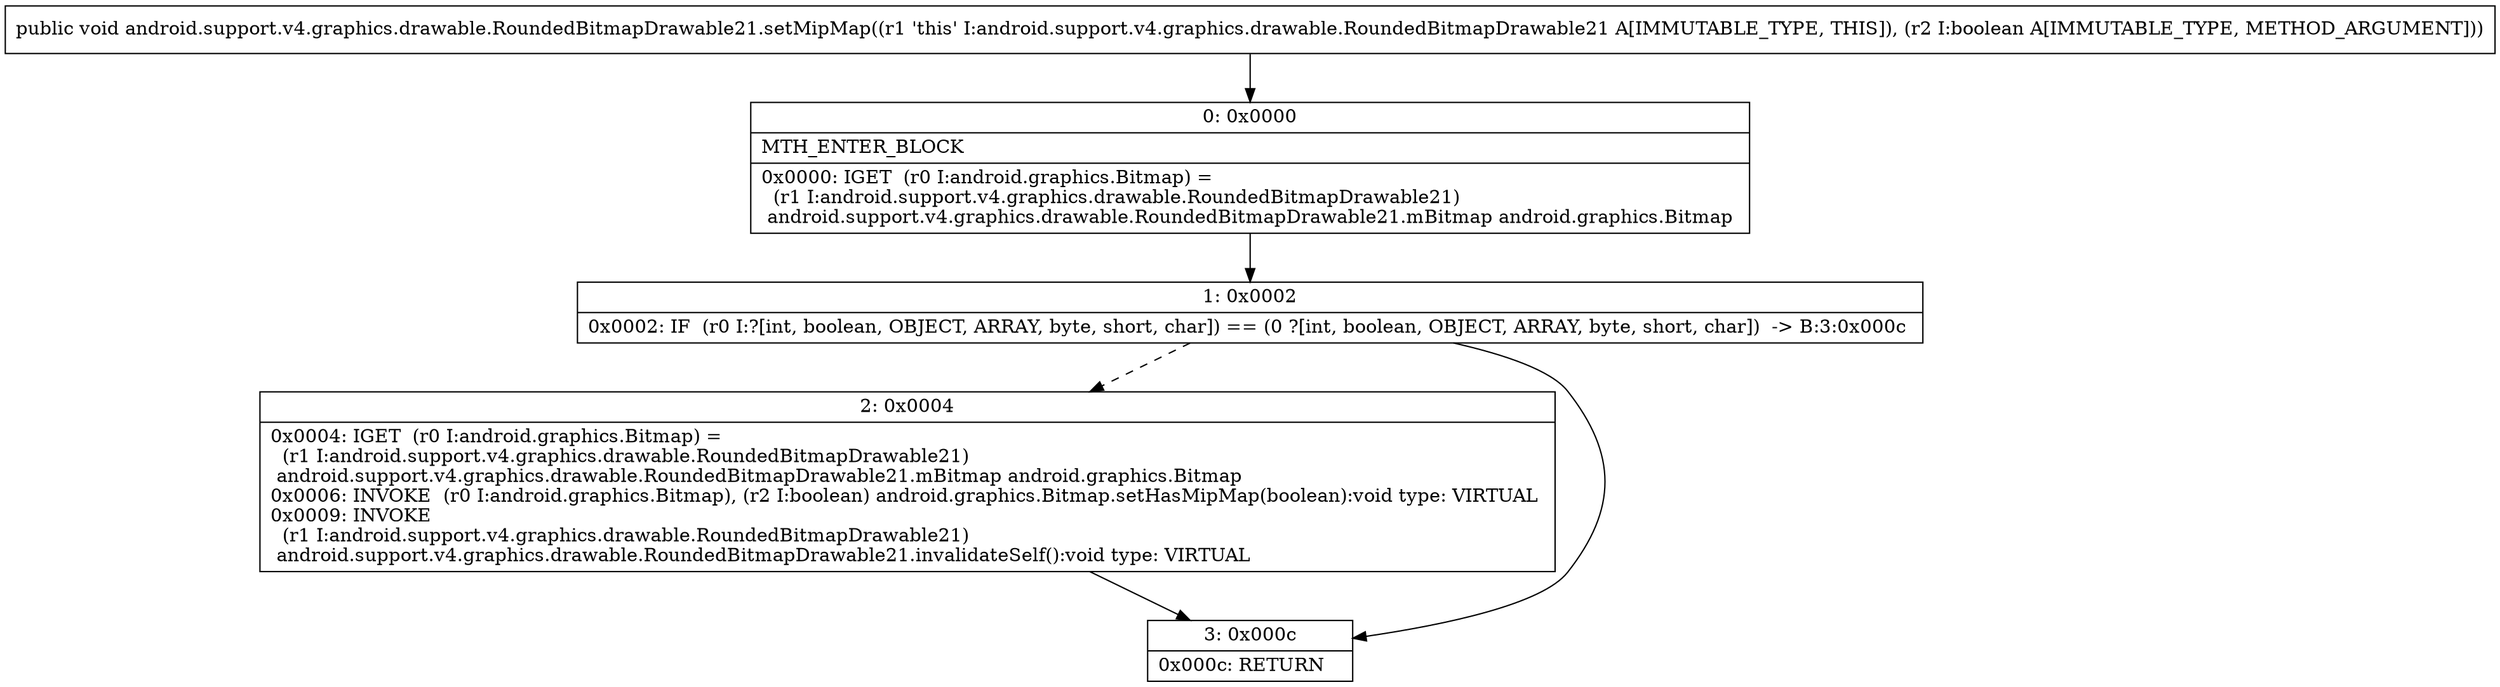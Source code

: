 digraph "CFG forandroid.support.v4.graphics.drawable.RoundedBitmapDrawable21.setMipMap(Z)V" {
Node_0 [shape=record,label="{0\:\ 0x0000|MTH_ENTER_BLOCK\l|0x0000: IGET  (r0 I:android.graphics.Bitmap) = \l  (r1 I:android.support.v4.graphics.drawable.RoundedBitmapDrawable21)\l android.support.v4.graphics.drawable.RoundedBitmapDrawable21.mBitmap android.graphics.Bitmap \l}"];
Node_1 [shape=record,label="{1\:\ 0x0002|0x0002: IF  (r0 I:?[int, boolean, OBJECT, ARRAY, byte, short, char]) == (0 ?[int, boolean, OBJECT, ARRAY, byte, short, char])  \-\> B:3:0x000c \l}"];
Node_2 [shape=record,label="{2\:\ 0x0004|0x0004: IGET  (r0 I:android.graphics.Bitmap) = \l  (r1 I:android.support.v4.graphics.drawable.RoundedBitmapDrawable21)\l android.support.v4.graphics.drawable.RoundedBitmapDrawable21.mBitmap android.graphics.Bitmap \l0x0006: INVOKE  (r0 I:android.graphics.Bitmap), (r2 I:boolean) android.graphics.Bitmap.setHasMipMap(boolean):void type: VIRTUAL \l0x0009: INVOKE  \l  (r1 I:android.support.v4.graphics.drawable.RoundedBitmapDrawable21)\l android.support.v4.graphics.drawable.RoundedBitmapDrawable21.invalidateSelf():void type: VIRTUAL \l}"];
Node_3 [shape=record,label="{3\:\ 0x000c|0x000c: RETURN   \l}"];
MethodNode[shape=record,label="{public void android.support.v4.graphics.drawable.RoundedBitmapDrawable21.setMipMap((r1 'this' I:android.support.v4.graphics.drawable.RoundedBitmapDrawable21 A[IMMUTABLE_TYPE, THIS]), (r2 I:boolean A[IMMUTABLE_TYPE, METHOD_ARGUMENT])) }"];
MethodNode -> Node_0;
Node_0 -> Node_1;
Node_1 -> Node_2[style=dashed];
Node_1 -> Node_3;
Node_2 -> Node_3;
}

